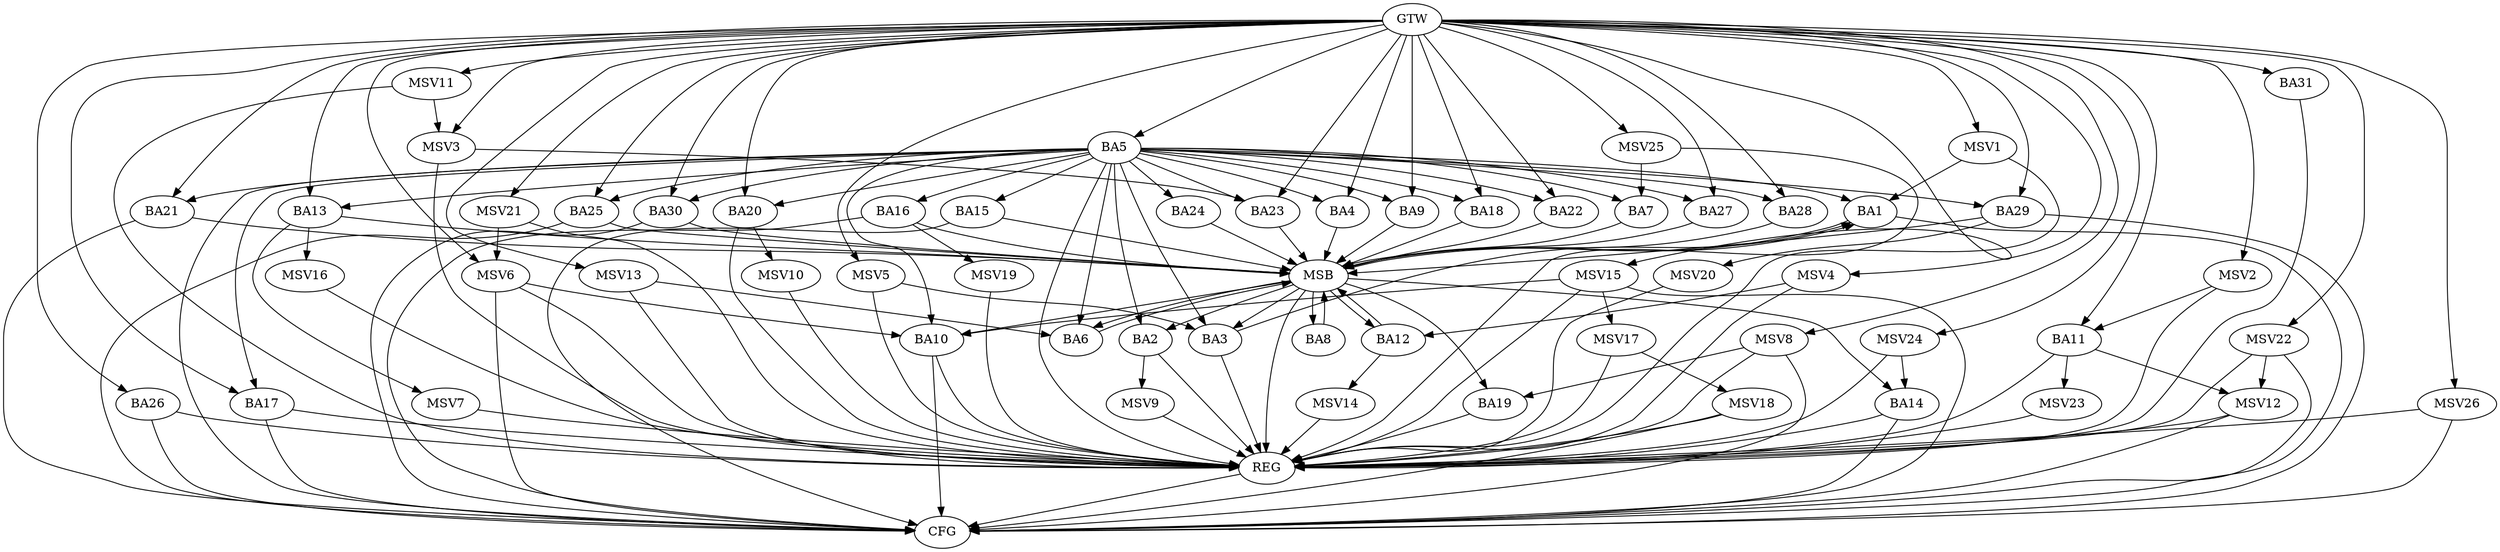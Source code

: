 strict digraph G {
  BA1 [ label="BA1" ];
  BA2 [ label="BA2" ];
  BA3 [ label="BA3" ];
  BA4 [ label="BA4" ];
  BA5 [ label="BA5" ];
  BA6 [ label="BA6" ];
  BA7 [ label="BA7" ];
  BA8 [ label="BA8" ];
  BA9 [ label="BA9" ];
  BA10 [ label="BA10" ];
  BA11 [ label="BA11" ];
  BA12 [ label="BA12" ];
  BA13 [ label="BA13" ];
  BA14 [ label="BA14" ];
  BA15 [ label="BA15" ];
  BA16 [ label="BA16" ];
  BA17 [ label="BA17" ];
  BA18 [ label="BA18" ];
  BA19 [ label="BA19" ];
  BA20 [ label="BA20" ];
  BA21 [ label="BA21" ];
  BA22 [ label="BA22" ];
  BA23 [ label="BA23" ];
  BA24 [ label="BA24" ];
  BA25 [ label="BA25" ];
  BA26 [ label="BA26" ];
  BA27 [ label="BA27" ];
  BA28 [ label="BA28" ];
  BA29 [ label="BA29" ];
  BA30 [ label="BA30" ];
  BA31 [ label="BA31" ];
  GTW [ label="GTW" ];
  REG [ label="REG" ];
  MSB [ label="MSB" ];
  CFG [ label="CFG" ];
  MSV1 [ label="MSV1" ];
  MSV2 [ label="MSV2" ];
  MSV3 [ label="MSV3" ];
  MSV4 [ label="MSV4" ];
  MSV5 [ label="MSV5" ];
  MSV6 [ label="MSV6" ];
  MSV7 [ label="MSV7" ];
  MSV8 [ label="MSV8" ];
  MSV9 [ label="MSV9" ];
  MSV10 [ label="MSV10" ];
  MSV11 [ label="MSV11" ];
  MSV12 [ label="MSV12" ];
  MSV13 [ label="MSV13" ];
  MSV14 [ label="MSV14" ];
  MSV15 [ label="MSV15" ];
  MSV16 [ label="MSV16" ];
  MSV17 [ label="MSV17" ];
  MSV18 [ label="MSV18" ];
  MSV19 [ label="MSV19" ];
  MSV20 [ label="MSV20" ];
  MSV21 [ label="MSV21" ];
  MSV22 [ label="MSV22" ];
  MSV23 [ label="MSV23" ];
  MSV24 [ label="MSV24" ];
  MSV25 [ label="MSV25" ];
  MSV26 [ label="MSV26" ];
  BA3 -> BA1;
  BA5 -> BA3;
  GTW -> BA4;
  GTW -> BA5;
  GTW -> BA9;
  GTW -> BA11;
  GTW -> BA13;
  GTW -> BA17;
  GTW -> BA18;
  GTW -> BA20;
  GTW -> BA21;
  GTW -> BA22;
  GTW -> BA23;
  GTW -> BA25;
  GTW -> BA26;
  GTW -> BA27;
  GTW -> BA28;
  GTW -> BA29;
  GTW -> BA30;
  GTW -> BA31;
  BA2 -> REG;
  BA3 -> REG;
  BA5 -> REG;
  BA10 -> REG;
  BA11 -> REG;
  BA14 -> REG;
  BA17 -> REG;
  BA19 -> REG;
  BA20 -> REG;
  BA26 -> REG;
  BA31 -> REG;
  BA1 -> MSB;
  MSB -> BA2;
  MSB -> REG;
  BA4 -> MSB;
  MSB -> BA1;
  BA6 -> MSB;
  BA7 -> MSB;
  MSB -> BA6;
  BA8 -> MSB;
  MSB -> BA3;
  BA9 -> MSB;
  BA12 -> MSB;
  BA13 -> MSB;
  BA15 -> MSB;
  BA16 -> MSB;
  BA18 -> MSB;
  MSB -> BA14;
  BA21 -> MSB;
  MSB -> BA8;
  BA22 -> MSB;
  MSB -> BA19;
  BA23 -> MSB;
  BA24 -> MSB;
  BA25 -> MSB;
  BA27 -> MSB;
  MSB -> BA10;
  BA28 -> MSB;
  BA29 -> MSB;
  MSB -> BA12;
  BA30 -> MSB;
  BA10 -> CFG;
  BA30 -> CFG;
  BA14 -> CFG;
  BA25 -> CFG;
  BA1 -> CFG;
  BA16 -> CFG;
  BA17 -> CFG;
  BA29 -> CFG;
  BA15 -> CFG;
  BA26 -> CFG;
  BA21 -> CFG;
  BA5 -> CFG;
  REG -> CFG;
  BA5 -> BA30;
  BA5 -> BA25;
  BA5 -> BA27;
  BA5 -> BA2;
  BA5 -> BA21;
  BA5 -> BA20;
  BA5 -> BA23;
  BA5 -> BA16;
  BA5 -> BA13;
  BA5 -> BA17;
  BA5 -> BA9;
  BA5 -> BA10;
  BA5 -> BA18;
  BA5 -> BA7;
  BA5 -> BA6;
  BA5 -> BA1;
  BA5 -> BA28;
  BA5 -> BA29;
  BA5 -> BA22;
  BA5 -> BA4;
  BA5 -> BA15;
  BA5 -> BA24;
  MSV1 -> BA1;
  GTW -> MSV1;
  MSV1 -> REG;
  MSV2 -> BA11;
  GTW -> MSV2;
  MSV2 -> REG;
  MSV3 -> BA23;
  GTW -> MSV3;
  MSV3 -> REG;
  MSV4 -> BA12;
  GTW -> MSV4;
  MSV4 -> REG;
  MSV5 -> BA3;
  GTW -> MSV5;
  MSV5 -> REG;
  MSV6 -> BA10;
  GTW -> MSV6;
  MSV6 -> REG;
  MSV6 -> CFG;
  BA13 -> MSV7;
  MSV7 -> REG;
  MSV8 -> BA19;
  GTW -> MSV8;
  MSV8 -> REG;
  MSV8 -> CFG;
  BA2 -> MSV9;
  MSV9 -> REG;
  BA20 -> MSV10;
  MSV10 -> REG;
  MSV11 -> MSV3;
  GTW -> MSV11;
  MSV11 -> REG;
  BA11 -> MSV12;
  MSV12 -> REG;
  MSV12 -> CFG;
  MSV13 -> BA6;
  GTW -> MSV13;
  MSV13 -> REG;
  BA12 -> MSV14;
  MSV14 -> REG;
  MSV15 -> BA10;
  GTW -> MSV15;
  MSV15 -> REG;
  MSV15 -> CFG;
  BA13 -> MSV16;
  MSV16 -> REG;
  MSV15 -> MSV17;
  MSV17 -> REG;
  MSV17 -> MSV18;
  MSV18 -> REG;
  MSV18 -> CFG;
  BA16 -> MSV19;
  MSV19 -> REG;
  BA29 -> MSV20;
  MSV20 -> REG;
  MSV21 -> MSV6;
  GTW -> MSV21;
  MSV21 -> REG;
  MSV22 -> MSV12;
  GTW -> MSV22;
  MSV22 -> REG;
  MSV22 -> CFG;
  BA11 -> MSV23;
  MSV23 -> REG;
  MSV24 -> BA14;
  GTW -> MSV24;
  MSV24 -> REG;
  MSV25 -> BA7;
  GTW -> MSV25;
  MSV25 -> REG;
  GTW -> MSV26;
  MSV26 -> REG;
  MSV26 -> CFG;
}
